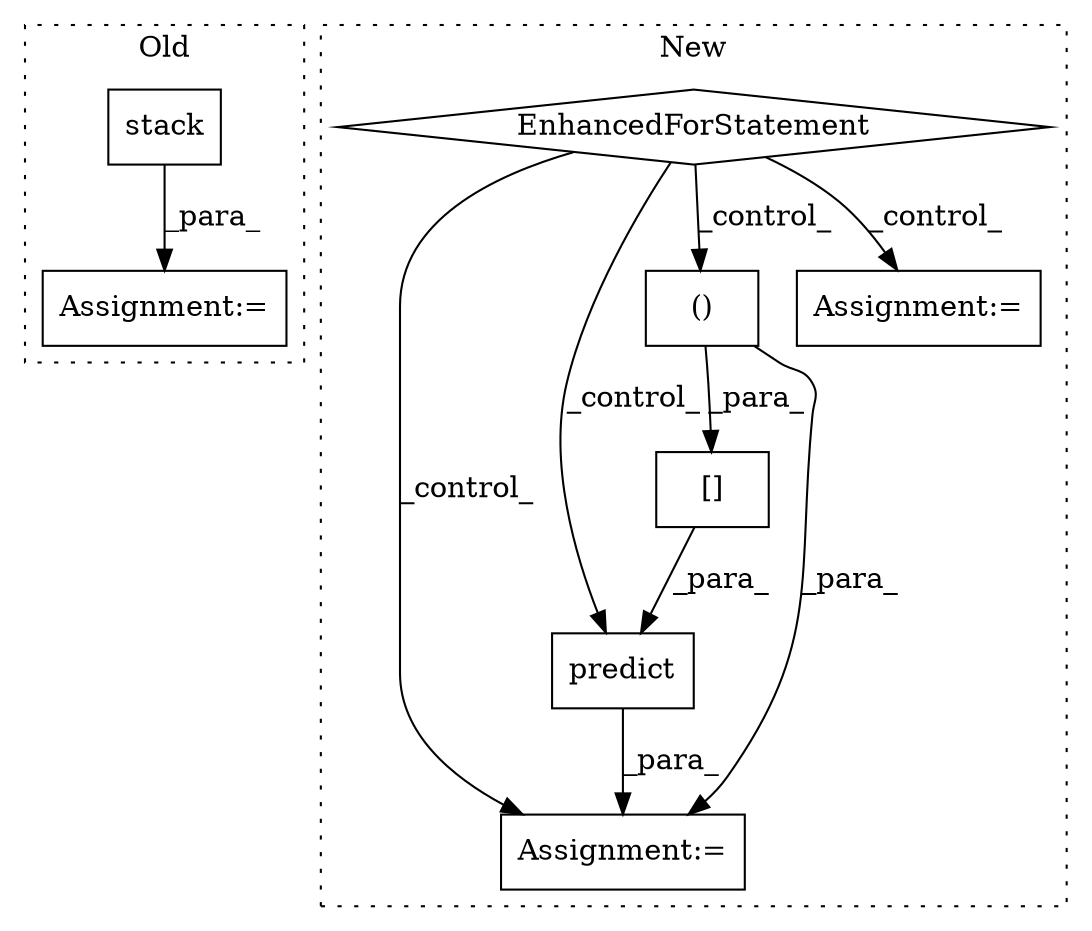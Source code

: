 digraph G {
subgraph cluster0 {
1 [label="stack" a="32" s="1530,1576" l="15,2" shape="box"];
4 [label="Assignment:=" a="7" s="1690" l="1" shape="box"];
label = "Old";
style="dotted";
}
subgraph cluster1 {
2 [label="predict" a="32" s="1708,1772" l="8,1" shape="box"];
3 [label="Assignment:=" a="7" s="1691" l="1" shape="box"];
5 [label="()" a="106" s="1737" l="27" shape="box"];
6 [label="[]" a="2" s="1716,1764" l="21,2" shape="box"];
7 [label="EnhancedForStatement" a="70" s="1554,1634" l="61,2" shape="diamond"];
8 [label="Assignment:=" a="7" s="1652" l="2" shape="box"];
label = "New";
style="dotted";
}
1 -> 4 [label="_para_"];
2 -> 3 [label="_para_"];
5 -> 3 [label="_para_"];
5 -> 6 [label="_para_"];
6 -> 2 [label="_para_"];
7 -> 5 [label="_control_"];
7 -> 2 [label="_control_"];
7 -> 3 [label="_control_"];
7 -> 8 [label="_control_"];
}